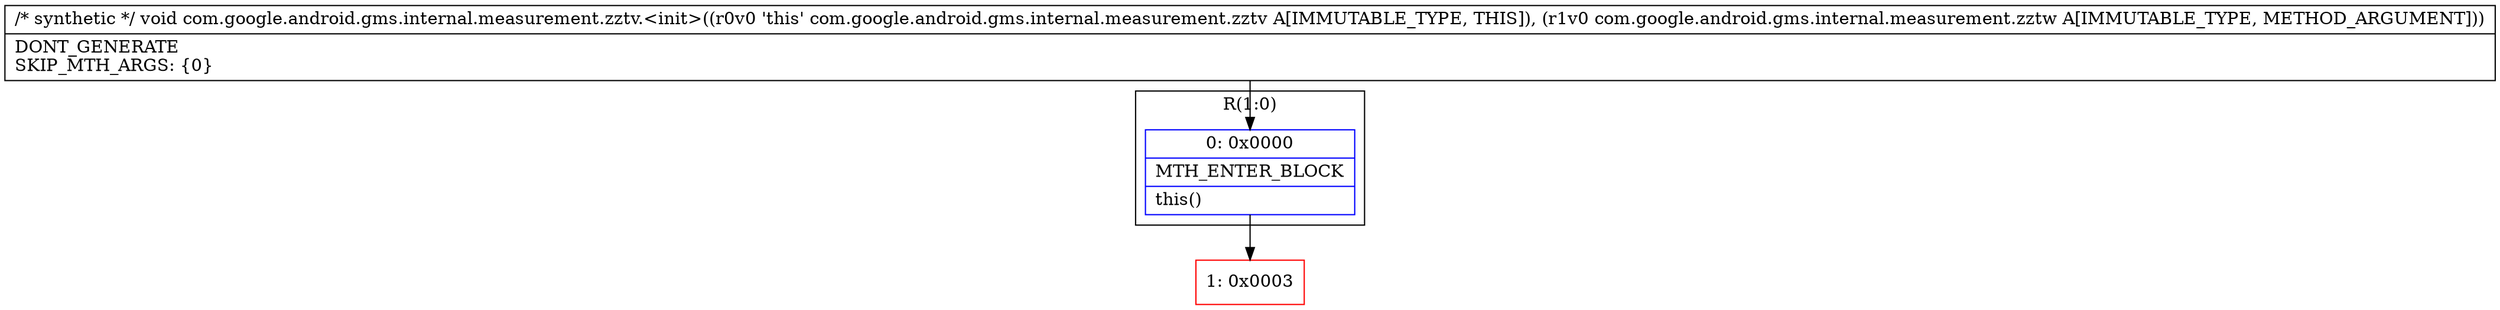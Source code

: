 digraph "CFG forcom.google.android.gms.internal.measurement.zztv.\<init\>(Lcom\/google\/android\/gms\/internal\/measurement\/zztw;)V" {
subgraph cluster_Region_471207576 {
label = "R(1:0)";
node [shape=record,color=blue];
Node_0 [shape=record,label="{0\:\ 0x0000|MTH_ENTER_BLOCK\l|this()\l}"];
}
Node_1 [shape=record,color=red,label="{1\:\ 0x0003}"];
MethodNode[shape=record,label="{\/* synthetic *\/ void com.google.android.gms.internal.measurement.zztv.\<init\>((r0v0 'this' com.google.android.gms.internal.measurement.zztv A[IMMUTABLE_TYPE, THIS]), (r1v0 com.google.android.gms.internal.measurement.zztw A[IMMUTABLE_TYPE, METHOD_ARGUMENT]))  | DONT_GENERATE\lSKIP_MTH_ARGS: \{0\}\l}"];
MethodNode -> Node_0;
Node_0 -> Node_1;
}

